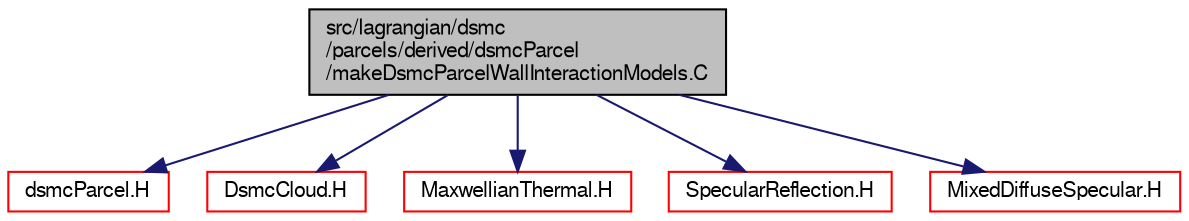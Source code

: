 digraph "src/lagrangian/dsmc/parcels/derived/dsmcParcel/makeDsmcParcelWallInteractionModels.C"
{
  bgcolor="transparent";
  edge [fontname="FreeSans",fontsize="10",labelfontname="FreeSans",labelfontsize="10"];
  node [fontname="FreeSans",fontsize="10",shape=record];
  Node0 [label="src/lagrangian/dsmc\l/parcels/derived/dsmcParcel\l/makeDsmcParcelWallInteractionModels.C",height=0.2,width=0.4,color="black", fillcolor="grey75", style="filled", fontcolor="black"];
  Node0 -> Node1 [color="midnightblue",fontsize="10",style="solid",fontname="FreeSans"];
  Node1 [label="dsmcParcel.H",height=0.2,width=0.4,color="red",URL="$a05039.html"];
  Node0 -> Node297 [color="midnightblue",fontsize="10",style="solid",fontname="FreeSans"];
  Node297 [label="DsmcCloud.H",height=0.2,width=0.4,color="red",URL="$a05027.html"];
  Node0 -> Node371 [color="midnightblue",fontsize="10",style="solid",fontname="FreeSans"];
  Node371 [label="MaxwellianThermal.H",height=0.2,width=0.4,color="red",URL="$a05114.html"];
  Node0 -> Node373 [color="midnightblue",fontsize="10",style="solid",fontname="FreeSans"];
  Node373 [label="SpecularReflection.H",height=0.2,width=0.4,color="red",URL="$a05126.html"];
  Node0 -> Node374 [color="midnightblue",fontsize="10",style="solid",fontname="FreeSans"];
  Node374 [label="MixedDiffuseSpecular.H",height=0.2,width=0.4,color="red",URL="$a05120.html"];
}
